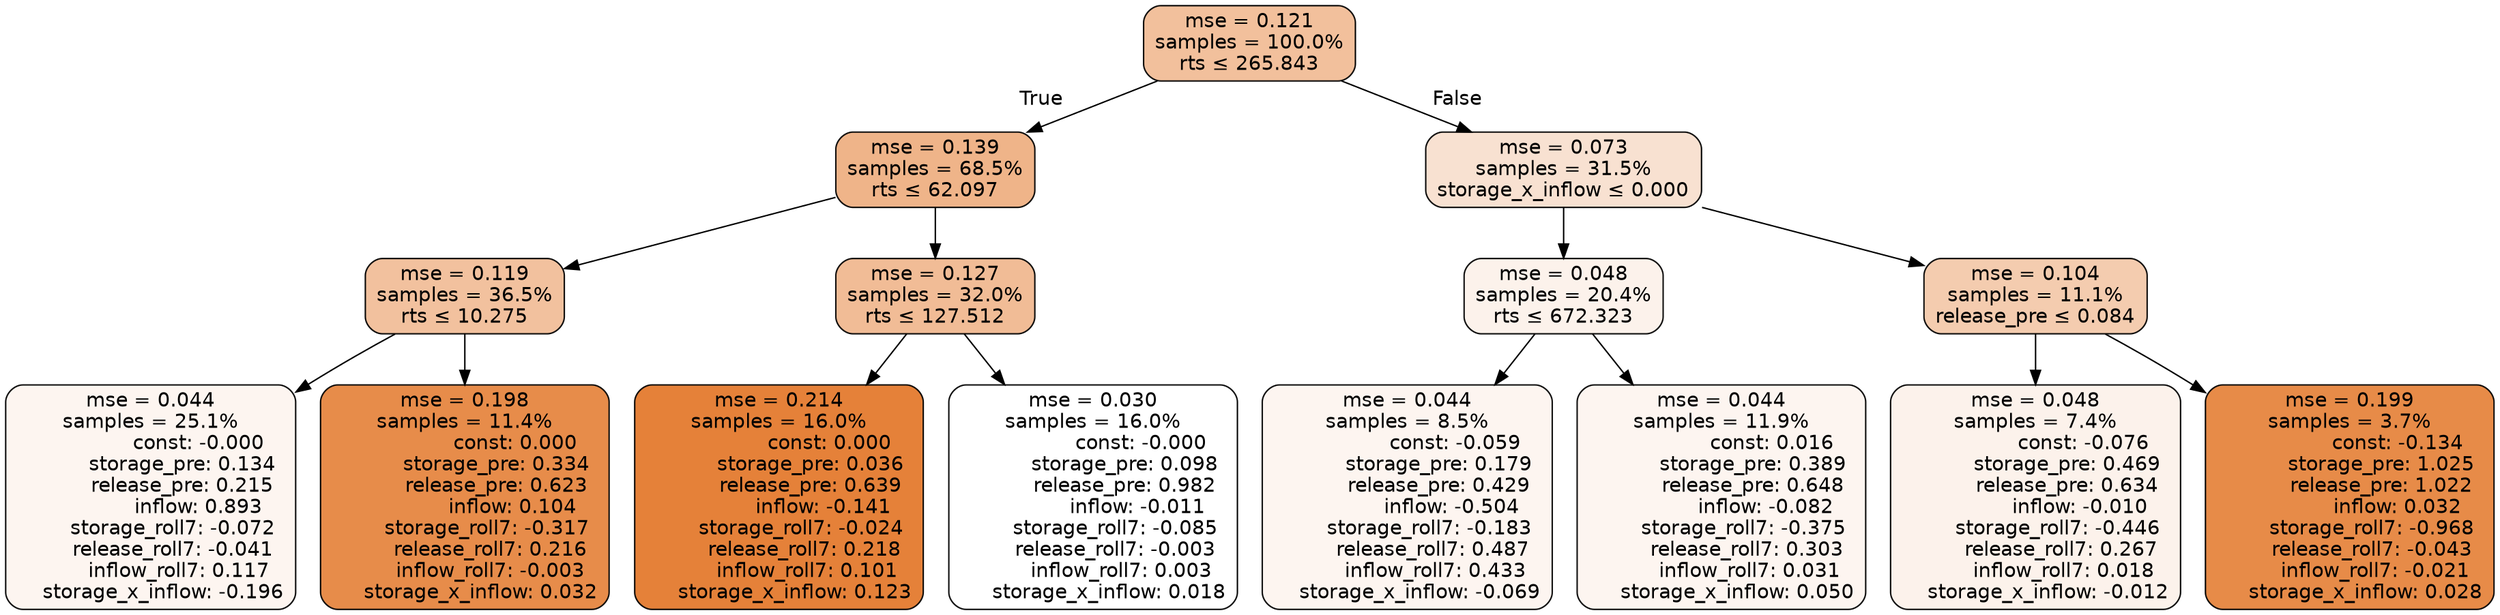 digraph tree {
bgcolor="transparent"
node [shape=rectangle, style="filled, rounded", color="black", fontname=helvetica] ;
edge [fontname=helvetica] ;
	"0" [label="mse = 0.121
samples = 100.0%
rts &le; 265.843", fillcolor="#f2c09c"]
	"1" [label="mse = 0.139
samples = 68.5%
rts &le; 62.097", fillcolor="#efb489"]
	"2" [label="mse = 0.119
samples = 36.5%
rts &le; 10.275", fillcolor="#f2c19e"]
	"3" [label="mse = 0.044
samples = 25.1%
               const: -0.000
          storage_pre: 0.134
          release_pre: 0.215
               inflow: 0.893
       storage_roll7: -0.072
       release_roll7: -0.041
         inflow_roll7: 0.117
    storage_x_inflow: -0.196", fillcolor="#fdf5f0"]
	"4" [label="mse = 0.198
samples = 11.4%
                const: 0.000
          storage_pre: 0.334
          release_pre: 0.623
               inflow: 0.104
       storage_roll7: -0.317
        release_roll7: 0.216
        inflow_roll7: -0.003
     storage_x_inflow: 0.032", fillcolor="#e78c4a"]
	"5" [label="mse = 0.127
samples = 32.0%
rts &le; 127.512", fillcolor="#f1bc96"]
	"6" [label="mse = 0.214
samples = 16.0%
                const: 0.000
          storage_pre: 0.036
          release_pre: 0.639
              inflow: -0.141
       storage_roll7: -0.024
        release_roll7: 0.218
         inflow_roll7: 0.101
     storage_x_inflow: 0.123", fillcolor="#e58139"]
	"7" [label="mse = 0.030
samples = 16.0%
               const: -0.000
          storage_pre: 0.098
          release_pre: 0.982
              inflow: -0.011
       storage_roll7: -0.085
       release_roll7: -0.003
         inflow_roll7: 0.003
     storage_x_inflow: 0.018", fillcolor="#ffffff"]
	"8" [label="mse = 0.073
samples = 31.5%
storage_x_inflow &le; 0.000", fillcolor="#f8e1d1"]
	"9" [label="mse = 0.048
samples = 20.4%
rts &le; 672.323", fillcolor="#fcf2eb"]
	"10" [label="mse = 0.044
samples = 8.5%
               const: -0.059
          storage_pre: 0.179
          release_pre: 0.429
              inflow: -0.504
       storage_roll7: -0.183
        release_roll7: 0.487
         inflow_roll7: 0.433
    storage_x_inflow: -0.069", fillcolor="#fdf5f0"]
	"11" [label="mse = 0.044
samples = 11.9%
                const: 0.016
          storage_pre: 0.389
          release_pre: 0.648
              inflow: -0.082
       storage_roll7: -0.375
        release_roll7: 0.303
         inflow_roll7: 0.031
     storage_x_inflow: 0.050", fillcolor="#fdf5f0"]
	"12" [label="mse = 0.104
samples = 11.1%
release_pre &le; 0.084", fillcolor="#f4ccaf"]
	"13" [label="mse = 0.048
samples = 7.4%
               const: -0.076
          storage_pre: 0.469
          release_pre: 0.634
              inflow: -0.010
       storage_roll7: -0.446
        release_roll7: 0.267
         inflow_roll7: 0.018
    storage_x_inflow: -0.012", fillcolor="#fcf2eb"]
	"14" [label="mse = 0.199
samples = 3.7%
               const: -0.134
          storage_pre: 1.025
          release_pre: 1.022
               inflow: 0.032
       storage_roll7: -0.968
       release_roll7: -0.043
        inflow_roll7: -0.021
     storage_x_inflow: 0.028", fillcolor="#e78b48"]

	"0" -> "1" [labeldistance=2.5, labelangle=45, headlabel="True"]
	"1" -> "2"
	"2" -> "3"
	"2" -> "4"
	"1" -> "5"
	"5" -> "6"
	"5" -> "7"
	"0" -> "8" [labeldistance=2.5, labelangle=-45, headlabel="False"]
	"8" -> "9"
	"9" -> "10"
	"9" -> "11"
	"8" -> "12"
	"12" -> "13"
	"12" -> "14"
}